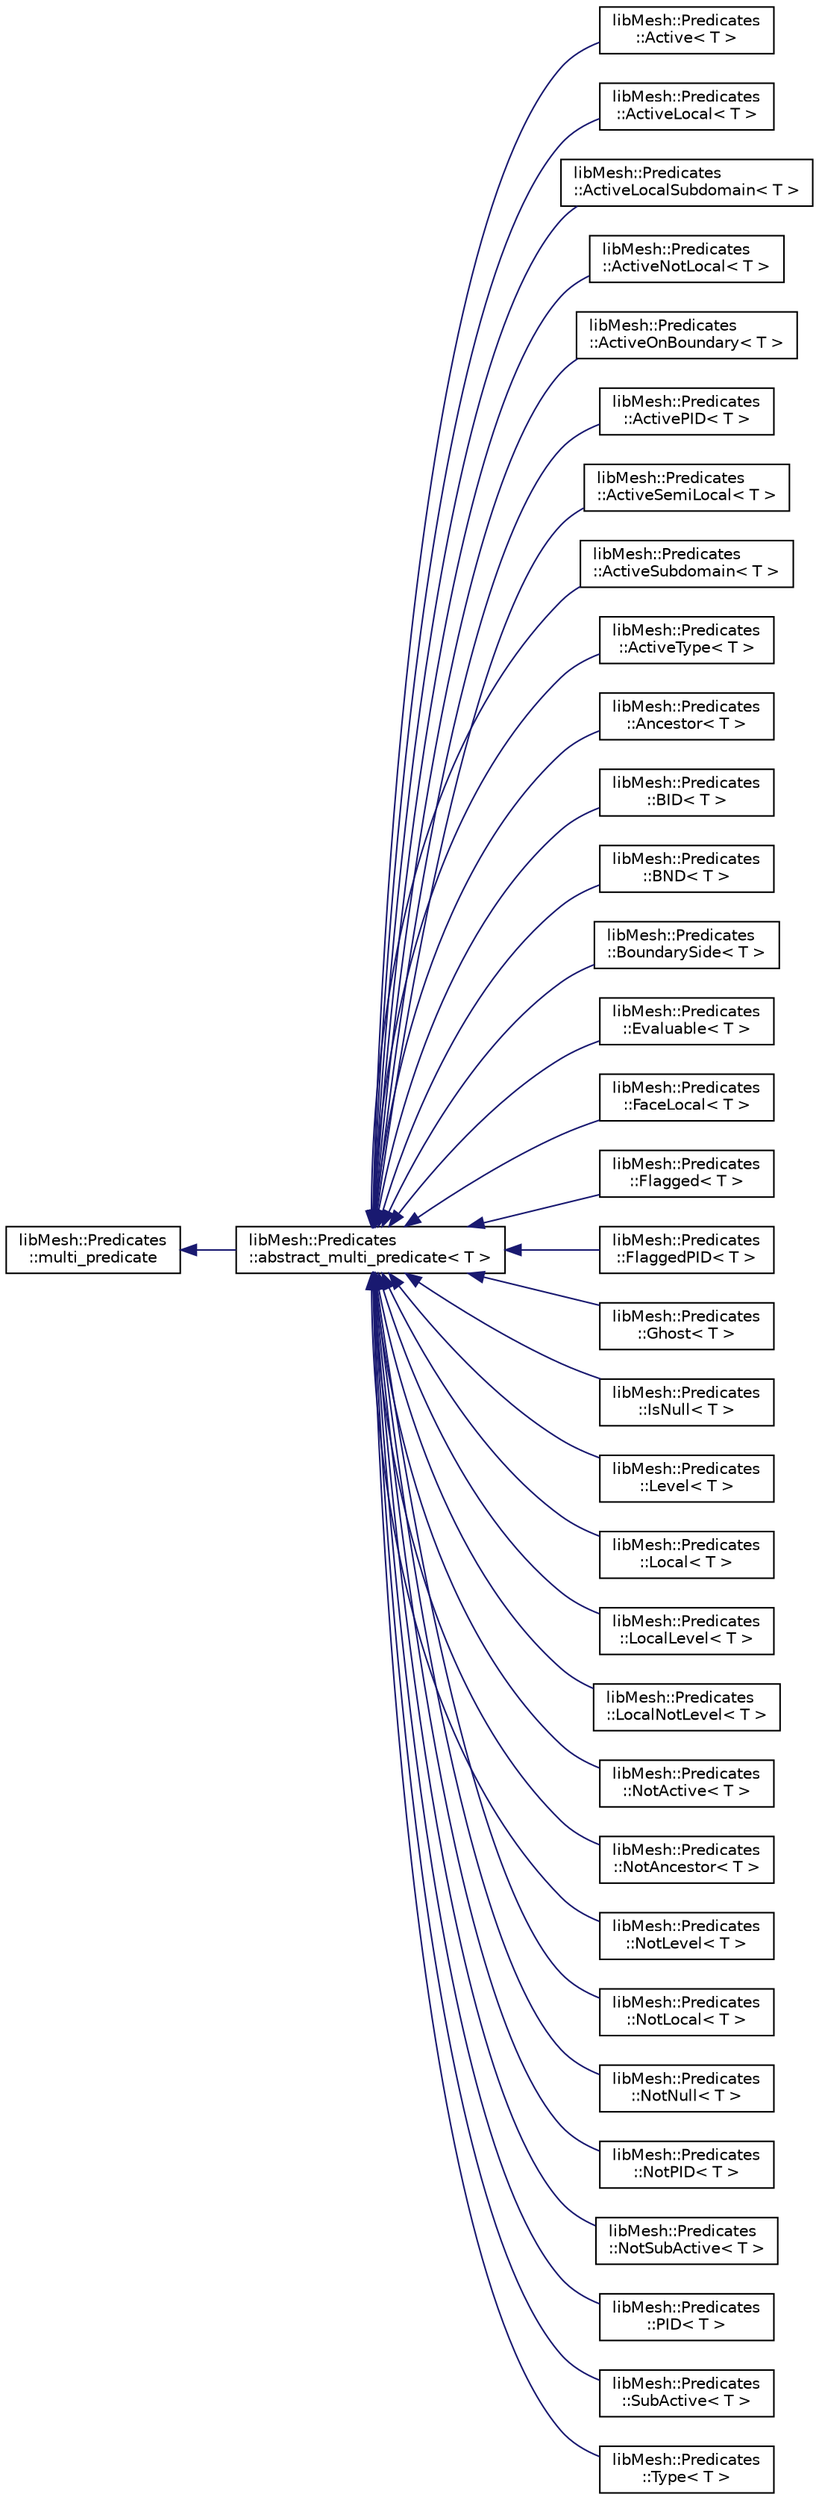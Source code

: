 digraph "Graphical Class Hierarchy"
{
  edge [fontname="Helvetica",fontsize="10",labelfontname="Helvetica",labelfontsize="10"];
  node [fontname="Helvetica",fontsize="10",shape=record];
  rankdir="LR";
  Node1 [label="libMesh::Predicates\l::multi_predicate",height=0.2,width=0.4,color="black", fillcolor="white", style="filled",URL="$structlibMesh_1_1Predicates_1_1multi__predicate.html"];
  Node1 -> Node2 [dir="back",color="midnightblue",fontsize="10",style="solid",fontname="Helvetica"];
  Node2 [label="libMesh::Predicates\l::abstract_multi_predicate\< T \>",height=0.2,width=0.4,color="black", fillcolor="white", style="filled",URL="$structlibMesh_1_1Predicates_1_1abstract__multi__predicate.html"];
  Node2 -> Node3 [dir="back",color="midnightblue",fontsize="10",style="solid",fontname="Helvetica"];
  Node3 [label="libMesh::Predicates\l::Active\< T \>",height=0.2,width=0.4,color="black", fillcolor="white", style="filled",URL="$structlibMesh_1_1Predicates_1_1Active.html"];
  Node2 -> Node4 [dir="back",color="midnightblue",fontsize="10",style="solid",fontname="Helvetica"];
  Node4 [label="libMesh::Predicates\l::ActiveLocal\< T \>",height=0.2,width=0.4,color="black", fillcolor="white", style="filled",URL="$structlibMesh_1_1Predicates_1_1ActiveLocal.html"];
  Node2 -> Node5 [dir="back",color="midnightblue",fontsize="10",style="solid",fontname="Helvetica"];
  Node5 [label="libMesh::Predicates\l::ActiveLocalSubdomain\< T \>",height=0.2,width=0.4,color="black", fillcolor="white", style="filled",URL="$structlibMesh_1_1Predicates_1_1ActiveLocalSubdomain.html"];
  Node2 -> Node6 [dir="back",color="midnightblue",fontsize="10",style="solid",fontname="Helvetica"];
  Node6 [label="libMesh::Predicates\l::ActiveNotLocal\< T \>",height=0.2,width=0.4,color="black", fillcolor="white", style="filled",URL="$structlibMesh_1_1Predicates_1_1ActiveNotLocal.html"];
  Node2 -> Node7 [dir="back",color="midnightblue",fontsize="10",style="solid",fontname="Helvetica"];
  Node7 [label="libMesh::Predicates\l::ActiveOnBoundary\< T \>",height=0.2,width=0.4,color="black", fillcolor="white", style="filled",URL="$structlibMesh_1_1Predicates_1_1ActiveOnBoundary.html"];
  Node2 -> Node8 [dir="back",color="midnightblue",fontsize="10",style="solid",fontname="Helvetica"];
  Node8 [label="libMesh::Predicates\l::ActivePID\< T \>",height=0.2,width=0.4,color="black", fillcolor="white", style="filled",URL="$structlibMesh_1_1Predicates_1_1ActivePID.html"];
  Node2 -> Node9 [dir="back",color="midnightblue",fontsize="10",style="solid",fontname="Helvetica"];
  Node9 [label="libMesh::Predicates\l::ActiveSemiLocal\< T \>",height=0.2,width=0.4,color="black", fillcolor="white", style="filled",URL="$structlibMesh_1_1Predicates_1_1ActiveSemiLocal.html"];
  Node2 -> Node10 [dir="back",color="midnightblue",fontsize="10",style="solid",fontname="Helvetica"];
  Node10 [label="libMesh::Predicates\l::ActiveSubdomain\< T \>",height=0.2,width=0.4,color="black", fillcolor="white", style="filled",URL="$structlibMesh_1_1Predicates_1_1ActiveSubdomain.html"];
  Node2 -> Node11 [dir="back",color="midnightblue",fontsize="10",style="solid",fontname="Helvetica"];
  Node11 [label="libMesh::Predicates\l::ActiveType\< T \>",height=0.2,width=0.4,color="black", fillcolor="white", style="filled",URL="$structlibMesh_1_1Predicates_1_1ActiveType.html"];
  Node2 -> Node12 [dir="back",color="midnightblue",fontsize="10",style="solid",fontname="Helvetica"];
  Node12 [label="libMesh::Predicates\l::Ancestor\< T \>",height=0.2,width=0.4,color="black", fillcolor="white", style="filled",URL="$structlibMesh_1_1Predicates_1_1Ancestor.html"];
  Node2 -> Node13 [dir="back",color="midnightblue",fontsize="10",style="solid",fontname="Helvetica"];
  Node13 [label="libMesh::Predicates\l::BID\< T \>",height=0.2,width=0.4,color="black", fillcolor="white", style="filled",URL="$structlibMesh_1_1Predicates_1_1BID.html"];
  Node2 -> Node14 [dir="back",color="midnightblue",fontsize="10",style="solid",fontname="Helvetica"];
  Node14 [label="libMesh::Predicates\l::BND\< T \>",height=0.2,width=0.4,color="black", fillcolor="white", style="filled",URL="$structlibMesh_1_1Predicates_1_1BND.html"];
  Node2 -> Node15 [dir="back",color="midnightblue",fontsize="10",style="solid",fontname="Helvetica"];
  Node15 [label="libMesh::Predicates\l::BoundarySide\< T \>",height=0.2,width=0.4,color="black", fillcolor="white", style="filled",URL="$structlibMesh_1_1Predicates_1_1BoundarySide.html"];
  Node2 -> Node16 [dir="back",color="midnightblue",fontsize="10",style="solid",fontname="Helvetica"];
  Node16 [label="libMesh::Predicates\l::Evaluable\< T \>",height=0.2,width=0.4,color="black", fillcolor="white", style="filled",URL="$structlibMesh_1_1Predicates_1_1Evaluable.html"];
  Node2 -> Node17 [dir="back",color="midnightblue",fontsize="10",style="solid",fontname="Helvetica"];
  Node17 [label="libMesh::Predicates\l::FaceLocal\< T \>",height=0.2,width=0.4,color="black", fillcolor="white", style="filled",URL="$structlibMesh_1_1Predicates_1_1FaceLocal.html"];
  Node2 -> Node18 [dir="back",color="midnightblue",fontsize="10",style="solid",fontname="Helvetica"];
  Node18 [label="libMesh::Predicates\l::Flagged\< T \>",height=0.2,width=0.4,color="black", fillcolor="white", style="filled",URL="$structlibMesh_1_1Predicates_1_1Flagged.html"];
  Node2 -> Node19 [dir="back",color="midnightblue",fontsize="10",style="solid",fontname="Helvetica"];
  Node19 [label="libMesh::Predicates\l::FlaggedPID\< T \>",height=0.2,width=0.4,color="black", fillcolor="white", style="filled",URL="$structlibMesh_1_1Predicates_1_1FlaggedPID.html"];
  Node2 -> Node20 [dir="back",color="midnightblue",fontsize="10",style="solid",fontname="Helvetica"];
  Node20 [label="libMesh::Predicates\l::Ghost\< T \>",height=0.2,width=0.4,color="black", fillcolor="white", style="filled",URL="$structlibMesh_1_1Predicates_1_1Ghost.html"];
  Node2 -> Node21 [dir="back",color="midnightblue",fontsize="10",style="solid",fontname="Helvetica"];
  Node21 [label="libMesh::Predicates\l::IsNull\< T \>",height=0.2,width=0.4,color="black", fillcolor="white", style="filled",URL="$structlibMesh_1_1Predicates_1_1IsNull.html"];
  Node2 -> Node22 [dir="back",color="midnightblue",fontsize="10",style="solid",fontname="Helvetica"];
  Node22 [label="libMesh::Predicates\l::Level\< T \>",height=0.2,width=0.4,color="black", fillcolor="white", style="filled",URL="$structlibMesh_1_1Predicates_1_1Level.html"];
  Node2 -> Node23 [dir="back",color="midnightblue",fontsize="10",style="solid",fontname="Helvetica"];
  Node23 [label="libMesh::Predicates\l::Local\< T \>",height=0.2,width=0.4,color="black", fillcolor="white", style="filled",URL="$structlibMesh_1_1Predicates_1_1Local.html"];
  Node2 -> Node24 [dir="back",color="midnightblue",fontsize="10",style="solid",fontname="Helvetica"];
  Node24 [label="libMesh::Predicates\l::LocalLevel\< T \>",height=0.2,width=0.4,color="black", fillcolor="white", style="filled",URL="$structlibMesh_1_1Predicates_1_1LocalLevel.html"];
  Node2 -> Node25 [dir="back",color="midnightblue",fontsize="10",style="solid",fontname="Helvetica"];
  Node25 [label="libMesh::Predicates\l::LocalNotLevel\< T \>",height=0.2,width=0.4,color="black", fillcolor="white", style="filled",URL="$structlibMesh_1_1Predicates_1_1LocalNotLevel.html"];
  Node2 -> Node26 [dir="back",color="midnightblue",fontsize="10",style="solid",fontname="Helvetica"];
  Node26 [label="libMesh::Predicates\l::NotActive\< T \>",height=0.2,width=0.4,color="black", fillcolor="white", style="filled",URL="$structlibMesh_1_1Predicates_1_1NotActive.html"];
  Node2 -> Node27 [dir="back",color="midnightblue",fontsize="10",style="solid",fontname="Helvetica"];
  Node27 [label="libMesh::Predicates\l::NotAncestor\< T \>",height=0.2,width=0.4,color="black", fillcolor="white", style="filled",URL="$structlibMesh_1_1Predicates_1_1NotAncestor.html"];
  Node2 -> Node28 [dir="back",color="midnightblue",fontsize="10",style="solid",fontname="Helvetica"];
  Node28 [label="libMesh::Predicates\l::NotLevel\< T \>",height=0.2,width=0.4,color="black", fillcolor="white", style="filled",URL="$structlibMesh_1_1Predicates_1_1NotLevel.html"];
  Node2 -> Node29 [dir="back",color="midnightblue",fontsize="10",style="solid",fontname="Helvetica"];
  Node29 [label="libMesh::Predicates\l::NotLocal\< T \>",height=0.2,width=0.4,color="black", fillcolor="white", style="filled",URL="$structlibMesh_1_1Predicates_1_1NotLocal.html"];
  Node2 -> Node30 [dir="back",color="midnightblue",fontsize="10",style="solid",fontname="Helvetica"];
  Node30 [label="libMesh::Predicates\l::NotNull\< T \>",height=0.2,width=0.4,color="black", fillcolor="white", style="filled",URL="$structlibMesh_1_1Predicates_1_1NotNull.html"];
  Node2 -> Node31 [dir="back",color="midnightblue",fontsize="10",style="solid",fontname="Helvetica"];
  Node31 [label="libMesh::Predicates\l::NotPID\< T \>",height=0.2,width=0.4,color="black", fillcolor="white", style="filled",URL="$structlibMesh_1_1Predicates_1_1NotPID.html"];
  Node2 -> Node32 [dir="back",color="midnightblue",fontsize="10",style="solid",fontname="Helvetica"];
  Node32 [label="libMesh::Predicates\l::NotSubActive\< T \>",height=0.2,width=0.4,color="black", fillcolor="white", style="filled",URL="$structlibMesh_1_1Predicates_1_1NotSubActive.html"];
  Node2 -> Node33 [dir="back",color="midnightblue",fontsize="10",style="solid",fontname="Helvetica"];
  Node33 [label="libMesh::Predicates\l::PID\< T \>",height=0.2,width=0.4,color="black", fillcolor="white", style="filled",URL="$structlibMesh_1_1Predicates_1_1PID.html"];
  Node2 -> Node34 [dir="back",color="midnightblue",fontsize="10",style="solid",fontname="Helvetica"];
  Node34 [label="libMesh::Predicates\l::SubActive\< T \>",height=0.2,width=0.4,color="black", fillcolor="white", style="filled",URL="$structlibMesh_1_1Predicates_1_1SubActive.html"];
  Node2 -> Node35 [dir="back",color="midnightblue",fontsize="10",style="solid",fontname="Helvetica"];
  Node35 [label="libMesh::Predicates\l::Type\< T \>",height=0.2,width=0.4,color="black", fillcolor="white", style="filled",URL="$structlibMesh_1_1Predicates_1_1Type.html"];
}
